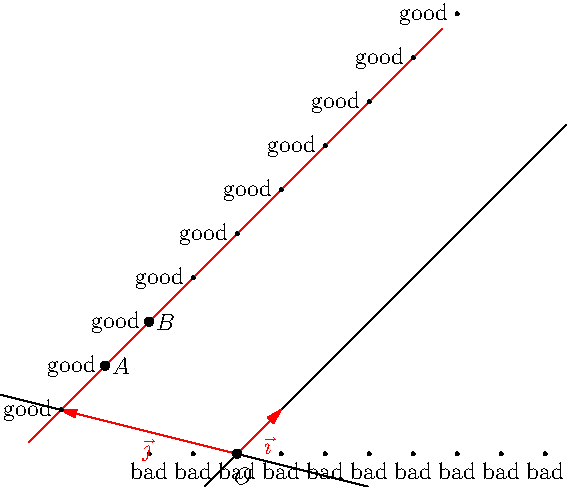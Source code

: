size(10cm);
import geometry;
dotfactor*=1.5;
linemargin = 5mm;

currentcoordsys=cartesiansystem((2,1),i=(1,1),j=(-4,1));
show(currentcoordsys);

point A=(1,1), B=(2,1);
/*<asyxml><view file="modules/geometry.asy" type="" signature="struct line"/></asyxml>*/
line l1=line(A,B);/*<asyxml><view file="modules/geometry.asy" type="line" signature="line(point,bool,point,bool)"/></asyxml>*/

/*<asyxml><view file="modules/geometry.asy" type="void" signature="draw(picture,Label,line,bool,bool,align,pen,arrowbar,Label,marker)"/></asyxml>*/
draw(l1,red);
dot("$A$",A);
dot("$B$",B);

for (int i=0; i<10; ++i){
  pair bad=(i,l1.slope*i+l1.origin);
  point good=bad;
  draw(Label("bad",align=S),bad,linewidth(2bp));
  draw(Label(good @ l1 ? "good":"bad",align=W),good,linewidth(2bp));
}

